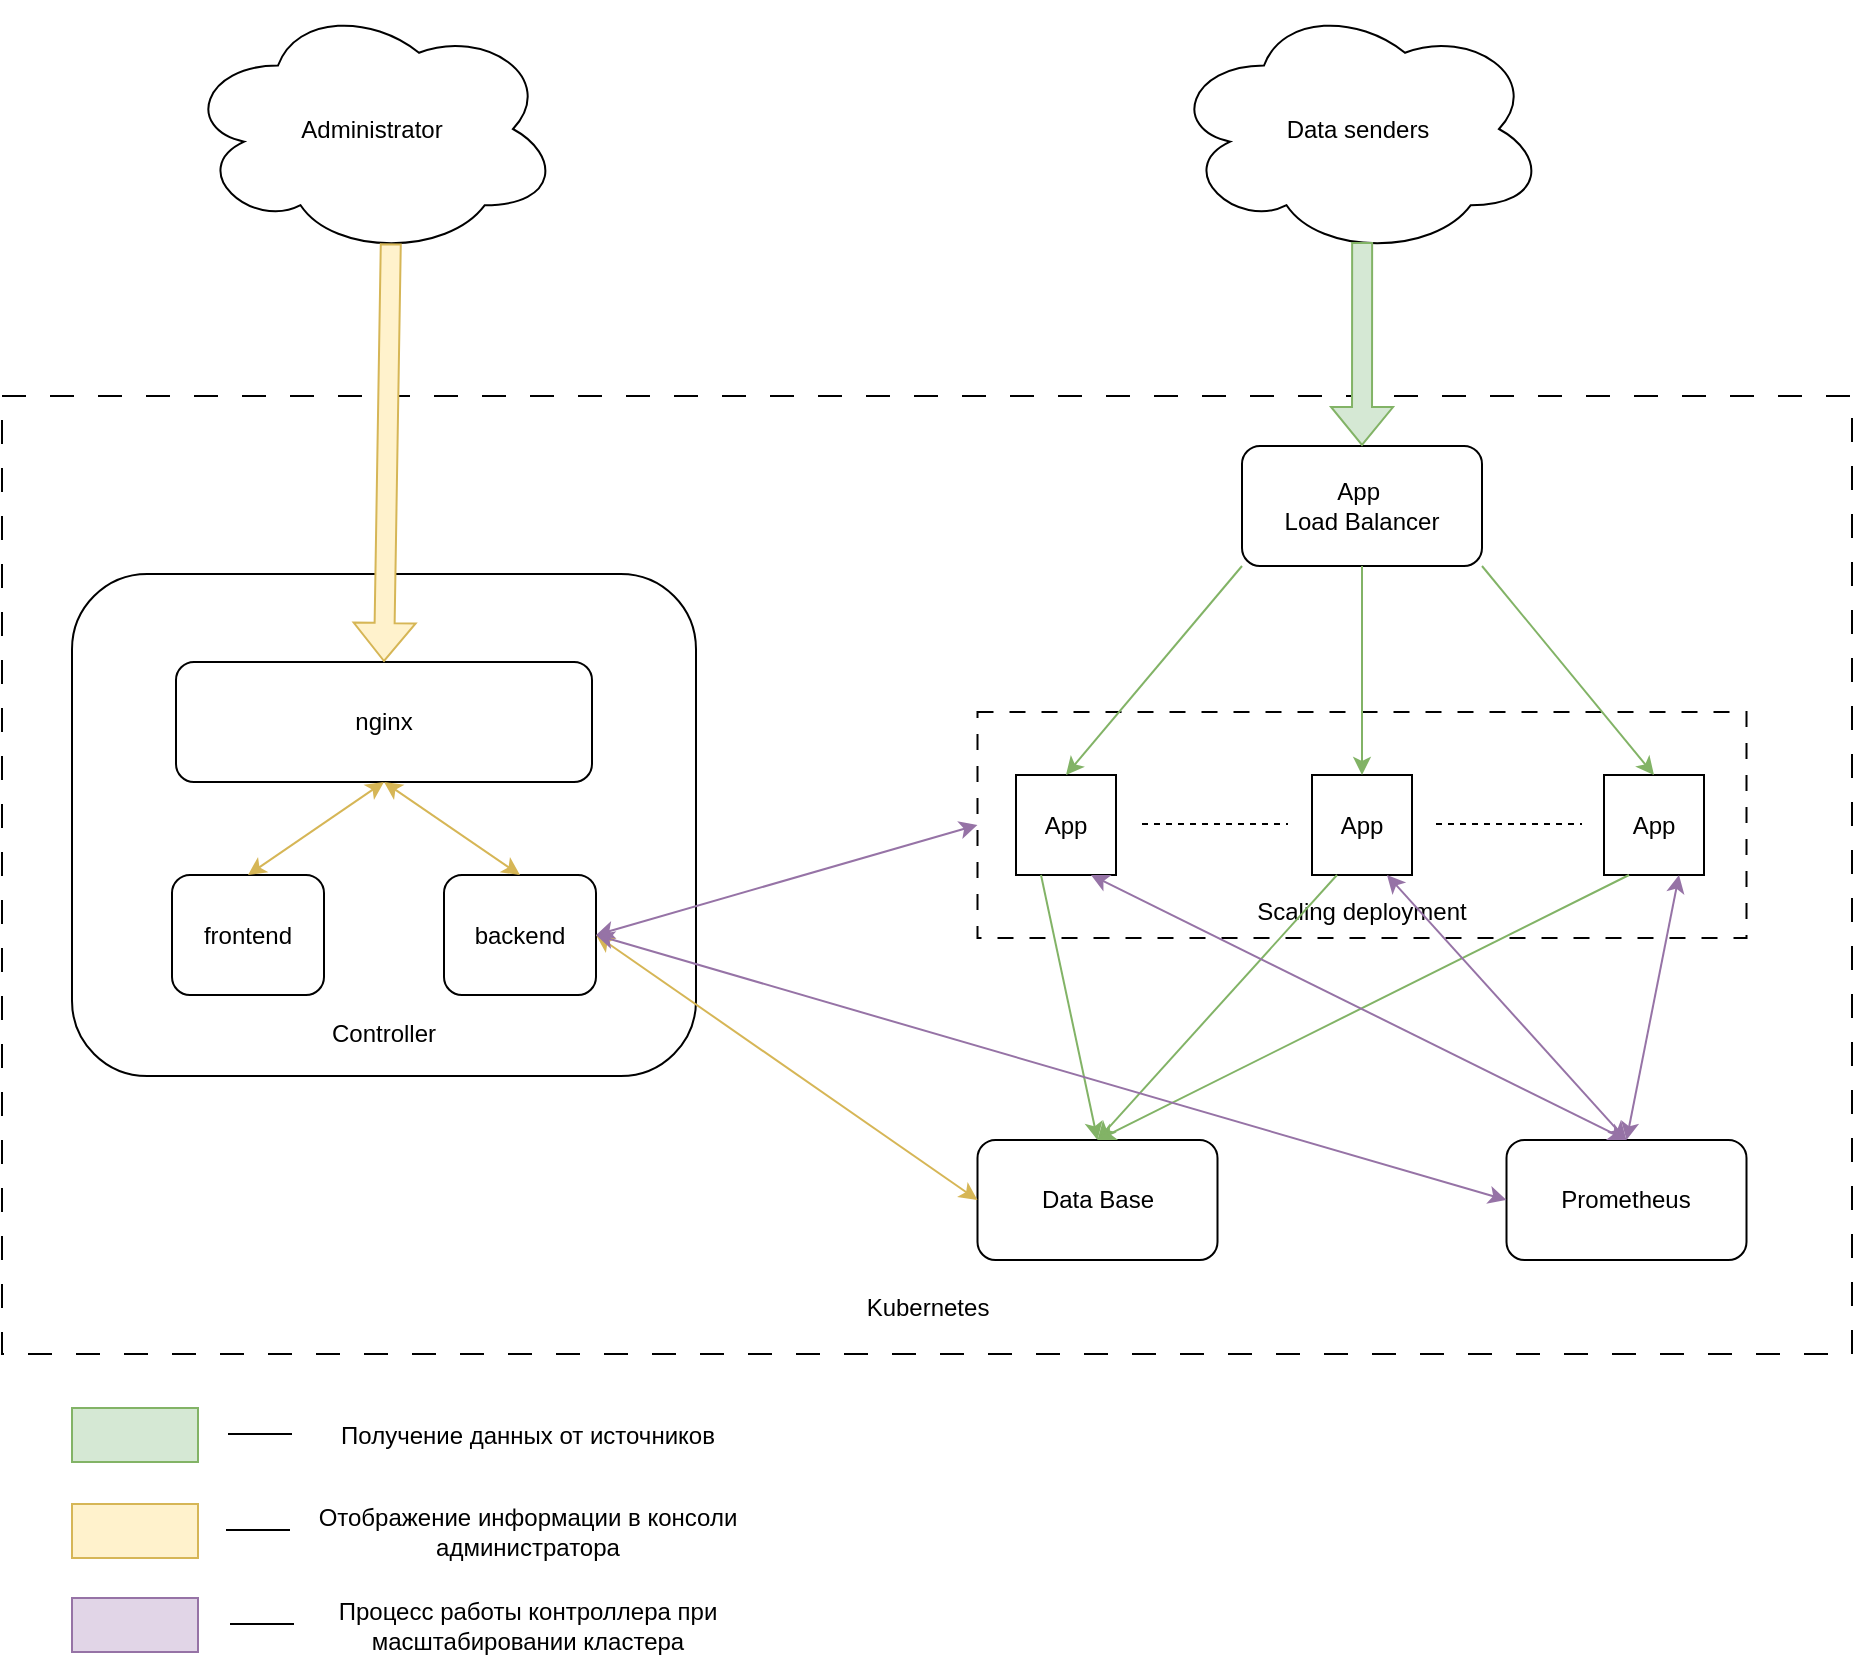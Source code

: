 <mxfile version="24.4.4" type="device">
  <diagram name="Страница — 1" id="v183EFJ7eAloO63CMou5">
    <mxGraphModel dx="2901" dy="1151" grid="0" gridSize="10" guides="1" tooltips="1" connect="1" arrows="1" fold="1" page="1" pageScale="1" pageWidth="827" pageHeight="1169" math="0" shadow="0">
      <root>
        <mxCell id="0" />
        <mxCell id="1" parent="0" />
        <mxCell id="d0DAwnYySHNyLZebtg_5-51" value="" style="rounded=0;whiteSpace=wrap;html=1;dashed=1;dashPattern=12 12;" vertex="1" parent="1">
          <mxGeometry x="-64" y="262" width="925" height="479" as="geometry" />
        </mxCell>
        <mxCell id="d0DAwnYySHNyLZebtg_5-1" value="App&amp;nbsp;&lt;div&gt;&lt;span style=&quot;background-color: initial;&quot;&gt;Load Balancer&lt;/span&gt;&lt;br&gt;&lt;/div&gt;" style="rounded=1;whiteSpace=wrap;html=1;" vertex="1" parent="1">
          <mxGeometry x="556" y="287" width="120" height="60" as="geometry" />
        </mxCell>
        <mxCell id="d0DAwnYySHNyLZebtg_5-2" value="" style="rounded=0;whiteSpace=wrap;html=1;dashed=1;dashPattern=8 8;" vertex="1" parent="1">
          <mxGeometry x="423.75" y="420" width="384.5" height="113" as="geometry" />
        </mxCell>
        <mxCell id="d0DAwnYySHNyLZebtg_5-53" value="Scaling deployment" style="text;html=1;align=center;verticalAlign=middle;whiteSpace=wrap;rounded=0;" vertex="1" parent="1">
          <mxGeometry x="546" y="505" width="140" height="30" as="geometry" />
        </mxCell>
        <mxCell id="d0DAwnYySHNyLZebtg_5-4" value="App" style="whiteSpace=wrap;html=1;aspect=fixed;" vertex="1" parent="1">
          <mxGeometry x="591" y="451.5" width="50" height="50" as="geometry" />
        </mxCell>
        <mxCell id="d0DAwnYySHNyLZebtg_5-5" value="App" style="whiteSpace=wrap;html=1;aspect=fixed;" vertex="1" parent="1">
          <mxGeometry x="443" y="451.5" width="50" height="50" as="geometry" />
        </mxCell>
        <mxCell id="d0DAwnYySHNyLZebtg_5-6" value="App" style="whiteSpace=wrap;html=1;aspect=fixed;" vertex="1" parent="1">
          <mxGeometry x="737" y="451.5" width="50" height="50" as="geometry" />
        </mxCell>
        <mxCell id="d0DAwnYySHNyLZebtg_5-7" value="" style="endArrow=none;dashed=1;html=1;rounded=0;exitX=1;exitY=0.5;exitDx=0;exitDy=0;" edge="1" parent="1">
          <mxGeometry width="50" height="50" relative="1" as="geometry">
            <mxPoint x="506" y="476" as="sourcePoint" />
            <mxPoint x="579" y="476" as="targetPoint" />
          </mxGeometry>
        </mxCell>
        <mxCell id="d0DAwnYySHNyLZebtg_5-8" value="" style="endArrow=none;dashed=1;html=1;rounded=0;exitX=1;exitY=0.5;exitDx=0;exitDy=0;" edge="1" parent="1">
          <mxGeometry width="50" height="50" relative="1" as="geometry">
            <mxPoint x="653" y="476" as="sourcePoint" />
            <mxPoint x="726" y="476" as="targetPoint" />
          </mxGeometry>
        </mxCell>
        <mxCell id="d0DAwnYySHNyLZebtg_5-9" value="" style="endArrow=classic;html=1;rounded=0;exitX=0;exitY=1;exitDx=0;exitDy=0;entryX=0.5;entryY=0;entryDx=0;entryDy=0;fillColor=#d5e8d4;strokeColor=#82b366;" edge="1" parent="1" source="d0DAwnYySHNyLZebtg_5-1" target="d0DAwnYySHNyLZebtg_5-5">
          <mxGeometry width="50" height="50" relative="1" as="geometry">
            <mxPoint x="387" y="612" as="sourcePoint" />
            <mxPoint x="437" y="562" as="targetPoint" />
          </mxGeometry>
        </mxCell>
        <mxCell id="d0DAwnYySHNyLZebtg_5-10" value="" style="endArrow=classic;html=1;rounded=0;exitX=0.5;exitY=1;exitDx=0;exitDy=0;entryX=0.5;entryY=0;entryDx=0;entryDy=0;fillColor=#d5e8d4;strokeColor=#82b366;" edge="1" parent="1" source="d0DAwnYySHNyLZebtg_5-1" target="d0DAwnYySHNyLZebtg_5-4">
          <mxGeometry width="50" height="50" relative="1" as="geometry">
            <mxPoint x="387" y="612" as="sourcePoint" />
            <mxPoint x="437" y="562" as="targetPoint" />
          </mxGeometry>
        </mxCell>
        <mxCell id="d0DAwnYySHNyLZebtg_5-11" value="" style="endArrow=classic;html=1;rounded=0;exitX=1;exitY=1;exitDx=0;exitDy=0;entryX=0.5;entryY=0;entryDx=0;entryDy=0;fillColor=#d5e8d4;strokeColor=#82b366;" edge="1" parent="1" source="d0DAwnYySHNyLZebtg_5-1" target="d0DAwnYySHNyLZebtg_5-6">
          <mxGeometry width="50" height="50" relative="1" as="geometry">
            <mxPoint x="718" y="378" as="sourcePoint" />
            <mxPoint x="768" y="328" as="targetPoint" />
          </mxGeometry>
        </mxCell>
        <mxCell id="d0DAwnYySHNyLZebtg_5-12" value="&lt;span style=&quot;background-color: rgb(255, 255, 255);&quot;&gt;Data Base&lt;/span&gt;" style="rounded=1;whiteSpace=wrap;html=1;" vertex="1" parent="1">
          <mxGeometry x="423.75" y="634" width="120" height="60" as="geometry" />
        </mxCell>
        <mxCell id="d0DAwnYySHNyLZebtg_5-13" value="" style="endArrow=classic;html=1;rounded=0;exitX=0.25;exitY=1;exitDx=0;exitDy=0;entryX=0.5;entryY=0;entryDx=0;entryDy=0;fillColor=#d5e8d4;strokeColor=#82b366;" edge="1" parent="1" source="d0DAwnYySHNyLZebtg_5-5" target="d0DAwnYySHNyLZebtg_5-12">
          <mxGeometry width="50" height="50" relative="1" as="geometry">
            <mxPoint x="387" y="612" as="sourcePoint" />
            <mxPoint x="437" y="562" as="targetPoint" />
          </mxGeometry>
        </mxCell>
        <mxCell id="d0DAwnYySHNyLZebtg_5-14" value="" style="endArrow=classic;html=1;rounded=0;entryX=0.5;entryY=0;entryDx=0;entryDy=0;exitX=0.25;exitY=1;exitDx=0;exitDy=0;fillColor=#d5e8d4;strokeColor=#82b366;" edge="1" parent="1" source="d0DAwnYySHNyLZebtg_5-4" target="d0DAwnYySHNyLZebtg_5-12">
          <mxGeometry width="50" height="50" relative="1" as="geometry">
            <mxPoint x="387" y="612" as="sourcePoint" />
            <mxPoint x="437" y="562" as="targetPoint" />
          </mxGeometry>
        </mxCell>
        <mxCell id="d0DAwnYySHNyLZebtg_5-15" value="" style="endArrow=classic;html=1;rounded=0;entryX=0.5;entryY=0;entryDx=0;entryDy=0;exitX=0.25;exitY=1;exitDx=0;exitDy=0;fillColor=#d5e8d4;strokeColor=#82b366;" edge="1" parent="1" source="d0DAwnYySHNyLZebtg_5-6" target="d0DAwnYySHNyLZebtg_5-12">
          <mxGeometry width="50" height="50" relative="1" as="geometry">
            <mxPoint x="603" y="656" as="sourcePoint" />
            <mxPoint x="653" y="606" as="targetPoint" />
          </mxGeometry>
        </mxCell>
        <mxCell id="d0DAwnYySHNyLZebtg_5-18" value="" style="rounded=1;whiteSpace=wrap;html=1;" vertex="1" parent="1">
          <mxGeometry x="-29" y="351" width="312" height="251" as="geometry" />
        </mxCell>
        <mxCell id="d0DAwnYySHNyLZebtg_5-19" value="Controller" style="text;html=1;align=center;verticalAlign=middle;whiteSpace=wrap;rounded=0;" vertex="1" parent="1">
          <mxGeometry x="97" y="566" width="60" height="30" as="geometry" />
        </mxCell>
        <mxCell id="d0DAwnYySHNyLZebtg_5-20" value="nginx" style="rounded=1;whiteSpace=wrap;html=1;" vertex="1" parent="1">
          <mxGeometry x="23" y="395" width="208" height="60" as="geometry" />
        </mxCell>
        <mxCell id="d0DAwnYySHNyLZebtg_5-21" value="frontend" style="rounded=1;whiteSpace=wrap;html=1;" vertex="1" parent="1">
          <mxGeometry x="21" y="501.5" width="76" height="60" as="geometry" />
        </mxCell>
        <mxCell id="d0DAwnYySHNyLZebtg_5-22" value="backend" style="rounded=1;whiteSpace=wrap;html=1;" vertex="1" parent="1">
          <mxGeometry x="157" y="501.5" width="76" height="60" as="geometry" />
        </mxCell>
        <mxCell id="d0DAwnYySHNyLZebtg_5-24" value="" style="endArrow=classic;startArrow=classic;html=1;rounded=0;exitX=0.5;exitY=0;exitDx=0;exitDy=0;entryX=0.5;entryY=1;entryDx=0;entryDy=0;fillColor=#fff2cc;strokeColor=#d6b656;" edge="1" parent="1" source="d0DAwnYySHNyLZebtg_5-22" target="d0DAwnYySHNyLZebtg_5-20">
          <mxGeometry width="50" height="50" relative="1" as="geometry">
            <mxPoint x="39" y="699" as="sourcePoint" />
            <mxPoint x="122" y="462" as="targetPoint" />
          </mxGeometry>
        </mxCell>
        <mxCell id="d0DAwnYySHNyLZebtg_5-25" value="" style="endArrow=classic;startArrow=classic;html=1;rounded=0;entryX=0.5;entryY=1;entryDx=0;entryDy=0;exitX=0.5;exitY=0;exitDx=0;exitDy=0;fillColor=#fff2cc;strokeColor=#d6b656;" edge="1" parent="1" source="d0DAwnYySHNyLZebtg_5-21" target="d0DAwnYySHNyLZebtg_5-20">
          <mxGeometry width="50" height="50" relative="1" as="geometry">
            <mxPoint x="78" y="733" as="sourcePoint" />
            <mxPoint x="128" y="683" as="targetPoint" />
          </mxGeometry>
        </mxCell>
        <mxCell id="d0DAwnYySHNyLZebtg_5-27" value="Prometheus" style="rounded=1;whiteSpace=wrap;html=1;" vertex="1" parent="1">
          <mxGeometry x="688.25" y="634" width="120" height="60" as="geometry" />
        </mxCell>
        <mxCell id="d0DAwnYySHNyLZebtg_5-28" value="" style="endArrow=classic;startArrow=classic;html=1;rounded=0;entryX=0.75;entryY=1;entryDx=0;entryDy=0;exitX=0.5;exitY=0;exitDx=0;exitDy=0;fillColor=#e1d5e7;strokeColor=#9673a6;" edge="1" parent="1" source="d0DAwnYySHNyLZebtg_5-27" target="d0DAwnYySHNyLZebtg_5-6">
          <mxGeometry width="50" height="50" relative="1" as="geometry">
            <mxPoint x="565" y="783" as="sourcePoint" />
            <mxPoint x="615" y="733" as="targetPoint" />
          </mxGeometry>
        </mxCell>
        <mxCell id="d0DAwnYySHNyLZebtg_5-29" value="" style="endArrow=classic;startArrow=classic;html=1;rounded=0;entryX=0.75;entryY=1;entryDx=0;entryDy=0;exitX=0.5;exitY=0;exitDx=0;exitDy=0;fillColor=#e1d5e7;strokeColor=#9673a6;" edge="1" parent="1" source="d0DAwnYySHNyLZebtg_5-27" target="d0DAwnYySHNyLZebtg_5-4">
          <mxGeometry width="50" height="50" relative="1" as="geometry">
            <mxPoint x="572" y="824" as="sourcePoint" />
            <mxPoint x="622" y="774" as="targetPoint" />
          </mxGeometry>
        </mxCell>
        <mxCell id="d0DAwnYySHNyLZebtg_5-30" value="" style="endArrow=classic;startArrow=classic;html=1;rounded=0;entryX=0.75;entryY=1;entryDx=0;entryDy=0;exitX=0.5;exitY=0;exitDx=0;exitDy=0;fillColor=#e1d5e7;strokeColor=#9673a6;" edge="1" parent="1" source="d0DAwnYySHNyLZebtg_5-27" target="d0DAwnYySHNyLZebtg_5-5">
          <mxGeometry width="50" height="50" relative="1" as="geometry">
            <mxPoint x="388" y="806" as="sourcePoint" />
            <mxPoint x="438" y="756" as="targetPoint" />
          </mxGeometry>
        </mxCell>
        <mxCell id="d0DAwnYySHNyLZebtg_5-32" value="" style="endArrow=classic;startArrow=classic;html=1;rounded=0;entryX=0;entryY=0.5;entryDx=0;entryDy=0;exitX=1;exitY=0.5;exitDx=0;exitDy=0;fillColor=#fff2cc;strokeColor=#d6b656;" edge="1" parent="1" source="d0DAwnYySHNyLZebtg_5-22" target="d0DAwnYySHNyLZebtg_5-12">
          <mxGeometry width="50" height="50" relative="1" as="geometry">
            <mxPoint x="315" y="705" as="sourcePoint" />
            <mxPoint x="365" y="655" as="targetPoint" />
          </mxGeometry>
        </mxCell>
        <mxCell id="d0DAwnYySHNyLZebtg_5-33" value="" style="endArrow=classic;startArrow=classic;html=1;rounded=0;entryX=0;entryY=0.5;entryDx=0;entryDy=0;exitX=1;exitY=0.5;exitDx=0;exitDy=0;fillColor=#e1d5e7;strokeColor=#9673a6;" edge="1" parent="1" source="d0DAwnYySHNyLZebtg_5-22" target="d0DAwnYySHNyLZebtg_5-27">
          <mxGeometry width="50" height="50" relative="1" as="geometry">
            <mxPoint x="189" y="730" as="sourcePoint" />
            <mxPoint x="239" y="680" as="targetPoint" />
          </mxGeometry>
        </mxCell>
        <mxCell id="d0DAwnYySHNyLZebtg_5-34" value="" style="endArrow=classic;startArrow=classic;html=1;rounded=0;entryX=0;entryY=0.5;entryDx=0;entryDy=0;exitX=1;exitY=0.5;exitDx=0;exitDy=0;fillColor=#e1d5e7;strokeColor=#9673a6;" edge="1" parent="1" source="d0DAwnYySHNyLZebtg_5-22" target="d0DAwnYySHNyLZebtg_5-2">
          <mxGeometry width="50" height="50" relative="1" as="geometry">
            <mxPoint x="319" y="526" as="sourcePoint" />
            <mxPoint x="369" y="476" as="targetPoint" />
          </mxGeometry>
        </mxCell>
        <mxCell id="d0DAwnYySHNyLZebtg_5-35" value="Data senders" style="ellipse;shape=cloud;whiteSpace=wrap;html=1;" vertex="1" parent="1">
          <mxGeometry x="520" y="65" width="188" height="127" as="geometry" />
        </mxCell>
        <mxCell id="d0DAwnYySHNyLZebtg_5-36" value="Administrator" style="ellipse;shape=cloud;whiteSpace=wrap;html=1;" vertex="1" parent="1">
          <mxGeometry x="27" y="65" width="188" height="127" as="geometry" />
        </mxCell>
        <mxCell id="d0DAwnYySHNyLZebtg_5-37" value="" style="shape=flexArrow;endArrow=classic;html=1;rounded=0;exitX=0.55;exitY=0.95;exitDx=0;exitDy=0;exitPerimeter=0;entryX=0.5;entryY=0;entryDx=0;entryDy=0;fillColor=#fff2cc;strokeColor=#d6b656;" edge="1" parent="1" source="d0DAwnYySHNyLZebtg_5-36" target="d0DAwnYySHNyLZebtg_5-20">
          <mxGeometry width="50" height="50" relative="1" as="geometry">
            <mxPoint x="128" y="287" as="sourcePoint" />
            <mxPoint x="178" y="237" as="targetPoint" />
          </mxGeometry>
        </mxCell>
        <mxCell id="d0DAwnYySHNyLZebtg_5-38" value="" style="shape=flexArrow;endArrow=classic;html=1;rounded=0;entryX=0.5;entryY=0;entryDx=0;entryDy=0;exitX=0.511;exitY=0.945;exitDx=0;exitDy=0;exitPerimeter=0;fillColor=#d5e8d4;strokeColor=#82b366;" edge="1" parent="1" source="d0DAwnYySHNyLZebtg_5-35" target="d0DAwnYySHNyLZebtg_5-1">
          <mxGeometry width="50" height="50" relative="1" as="geometry">
            <mxPoint x="397" y="293" as="sourcePoint" />
            <mxPoint x="447" y="243" as="targetPoint" />
          </mxGeometry>
        </mxCell>
        <mxCell id="d0DAwnYySHNyLZebtg_5-39" value="" style="rounded=0;whiteSpace=wrap;html=1;fillColor=#d5e8d4;strokeColor=#82b366;" vertex="1" parent="1">
          <mxGeometry x="-29" y="768" width="63" height="27" as="geometry" />
        </mxCell>
        <mxCell id="d0DAwnYySHNyLZebtg_5-40" value="" style="rounded=0;whiteSpace=wrap;html=1;fillColor=#e1d5e7;strokeColor=#9673a6;" vertex="1" parent="1">
          <mxGeometry x="-29" y="863" width="63" height="27" as="geometry" />
        </mxCell>
        <mxCell id="d0DAwnYySHNyLZebtg_5-41" value="" style="rounded=0;whiteSpace=wrap;html=1;fillColor=#fff2cc;strokeColor=#d6b656;" vertex="1" parent="1">
          <mxGeometry x="-29" y="816" width="63" height="27" as="geometry" />
        </mxCell>
        <mxCell id="d0DAwnYySHNyLZebtg_5-43" value="Получение данных от источников" style="text;html=1;align=center;verticalAlign=middle;whiteSpace=wrap;rounded=0;" vertex="1" parent="1">
          <mxGeometry x="71" y="766.5" width="256" height="30" as="geometry" />
        </mxCell>
        <mxCell id="d0DAwnYySHNyLZebtg_5-44" value="Отображение информации в консоли администратора" style="text;html=1;align=center;verticalAlign=middle;whiteSpace=wrap;rounded=0;" vertex="1" parent="1">
          <mxGeometry x="71" y="814.5" width="256" height="30" as="geometry" />
        </mxCell>
        <mxCell id="d0DAwnYySHNyLZebtg_5-45" value="Процесс работы контроллера при масштабировании кластера" style="text;html=1;align=center;verticalAlign=middle;whiteSpace=wrap;rounded=0;" vertex="1" parent="1">
          <mxGeometry x="71" y="861.5" width="256" height="30" as="geometry" />
        </mxCell>
        <mxCell id="d0DAwnYySHNyLZebtg_5-47" value="" style="endArrow=none;html=1;rounded=0;" edge="1" parent="1">
          <mxGeometry width="50" height="50" relative="1" as="geometry">
            <mxPoint x="49" y="781" as="sourcePoint" />
            <mxPoint x="81" y="781" as="targetPoint" />
          </mxGeometry>
        </mxCell>
        <mxCell id="d0DAwnYySHNyLZebtg_5-48" value="" style="endArrow=none;html=1;rounded=0;" edge="1" parent="1">
          <mxGeometry width="50" height="50" relative="1" as="geometry">
            <mxPoint x="50" y="876" as="sourcePoint" />
            <mxPoint x="82" y="876" as="targetPoint" />
          </mxGeometry>
        </mxCell>
        <mxCell id="d0DAwnYySHNyLZebtg_5-49" value="" style="endArrow=none;html=1;rounded=0;" edge="1" parent="1">
          <mxGeometry width="50" height="50" relative="1" as="geometry">
            <mxPoint x="48" y="829" as="sourcePoint" />
            <mxPoint x="80" y="829" as="targetPoint" />
          </mxGeometry>
        </mxCell>
        <mxCell id="d0DAwnYySHNyLZebtg_5-52" value="Kubernetes" style="text;html=1;align=center;verticalAlign=middle;whiteSpace=wrap;rounded=0;" vertex="1" parent="1">
          <mxGeometry x="368.5" y="703" width="60" height="30" as="geometry" />
        </mxCell>
      </root>
    </mxGraphModel>
  </diagram>
</mxfile>
